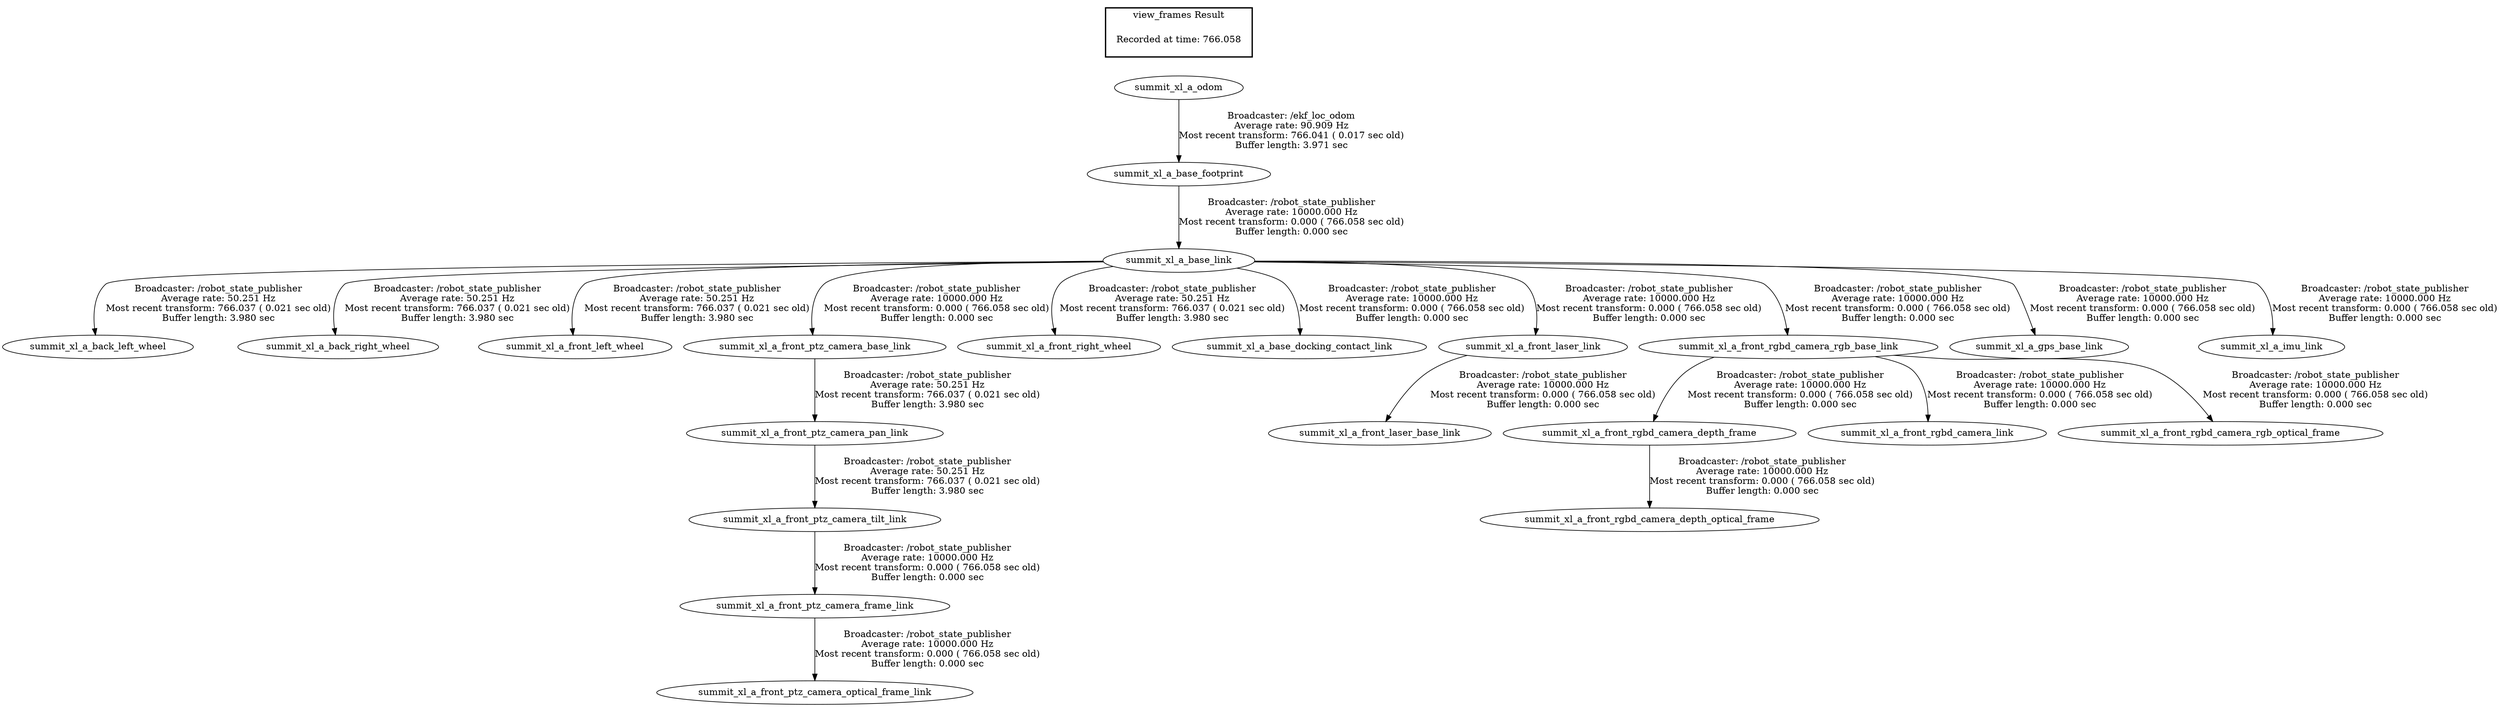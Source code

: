 digraph G {
"summit_xl_a_base_link" -> "summit_xl_a_back_left_wheel"[label="Broadcaster: /robot_state_publisher\nAverage rate: 50.251 Hz\nMost recent transform: 766.037 ( 0.021 sec old)\nBuffer length: 3.980 sec\n"];
"summit_xl_a_base_footprint" -> "summit_xl_a_base_link"[label="Broadcaster: /robot_state_publisher\nAverage rate: 10000.000 Hz\nMost recent transform: 0.000 ( 766.058 sec old)\nBuffer length: 0.000 sec\n"];
"summit_xl_a_base_link" -> "summit_xl_a_back_right_wheel"[label="Broadcaster: /robot_state_publisher\nAverage rate: 50.251 Hz\nMost recent transform: 766.037 ( 0.021 sec old)\nBuffer length: 3.980 sec\n"];
"summit_xl_a_base_link" -> "summit_xl_a_front_left_wheel"[label="Broadcaster: /robot_state_publisher\nAverage rate: 50.251 Hz\nMost recent transform: 766.037 ( 0.021 sec old)\nBuffer length: 3.980 sec\n"];
"summit_xl_a_front_ptz_camera_base_link" -> "summit_xl_a_front_ptz_camera_pan_link"[label="Broadcaster: /robot_state_publisher\nAverage rate: 50.251 Hz\nMost recent transform: 766.037 ( 0.021 sec old)\nBuffer length: 3.980 sec\n"];
"summit_xl_a_base_link" -> "summit_xl_a_front_ptz_camera_base_link"[label="Broadcaster: /robot_state_publisher\nAverage rate: 10000.000 Hz\nMost recent transform: 0.000 ( 766.058 sec old)\nBuffer length: 0.000 sec\n"];
"summit_xl_a_front_ptz_camera_pan_link" -> "summit_xl_a_front_ptz_camera_tilt_link"[label="Broadcaster: /robot_state_publisher\nAverage rate: 50.251 Hz\nMost recent transform: 766.037 ( 0.021 sec old)\nBuffer length: 3.980 sec\n"];
"summit_xl_a_base_link" -> "summit_xl_a_front_right_wheel"[label="Broadcaster: /robot_state_publisher\nAverage rate: 50.251 Hz\nMost recent transform: 766.037 ( 0.021 sec old)\nBuffer length: 3.980 sec\n"];
"summit_xl_a_base_link" -> "summit_xl_a_base_docking_contact_link"[label="Broadcaster: /robot_state_publisher\nAverage rate: 10000.000 Hz\nMost recent transform: 0.000 ( 766.058 sec old)\nBuffer length: 0.000 sec\n"];
"summit_xl_a_odom" -> "summit_xl_a_base_footprint"[label="Broadcaster: /ekf_loc_odom\nAverage rate: 90.909 Hz\nMost recent transform: 766.041 ( 0.017 sec old)\nBuffer length: 3.971 sec\n"];
"summit_xl_a_front_laser_link" -> "summit_xl_a_front_laser_base_link"[label="Broadcaster: /robot_state_publisher\nAverage rate: 10000.000 Hz\nMost recent transform: 0.000 ( 766.058 sec old)\nBuffer length: 0.000 sec\n"];
"summit_xl_a_base_link" -> "summit_xl_a_front_laser_link"[label="Broadcaster: /robot_state_publisher\nAverage rate: 10000.000 Hz\nMost recent transform: 0.000 ( 766.058 sec old)\nBuffer length: 0.000 sec\n"];
"summit_xl_a_front_ptz_camera_tilt_link" -> "summit_xl_a_front_ptz_camera_frame_link"[label="Broadcaster: /robot_state_publisher\nAverage rate: 10000.000 Hz\nMost recent transform: 0.000 ( 766.058 sec old)\nBuffer length: 0.000 sec\n"];
"summit_xl_a_front_ptz_camera_frame_link" -> "summit_xl_a_front_ptz_camera_optical_frame_link"[label="Broadcaster: /robot_state_publisher\nAverage rate: 10000.000 Hz\nMost recent transform: 0.000 ( 766.058 sec old)\nBuffer length: 0.000 sec\n"];
"summit_xl_a_front_rgbd_camera_rgb_base_link" -> "summit_xl_a_front_rgbd_camera_depth_frame"[label="Broadcaster: /robot_state_publisher\nAverage rate: 10000.000 Hz\nMost recent transform: 0.000 ( 766.058 sec old)\nBuffer length: 0.000 sec\n"];
"summit_xl_a_base_link" -> "summit_xl_a_front_rgbd_camera_rgb_base_link"[label="Broadcaster: /robot_state_publisher\nAverage rate: 10000.000 Hz\nMost recent transform: 0.000 ( 766.058 sec old)\nBuffer length: 0.000 sec\n"];
"summit_xl_a_front_rgbd_camera_depth_frame" -> "summit_xl_a_front_rgbd_camera_depth_optical_frame"[label="Broadcaster: /robot_state_publisher\nAverage rate: 10000.000 Hz\nMost recent transform: 0.000 ( 766.058 sec old)\nBuffer length: 0.000 sec\n"];
"summit_xl_a_front_rgbd_camera_rgb_base_link" -> "summit_xl_a_front_rgbd_camera_link"[label="Broadcaster: /robot_state_publisher\nAverage rate: 10000.000 Hz\nMost recent transform: 0.000 ( 766.058 sec old)\nBuffer length: 0.000 sec\n"];
"summit_xl_a_front_rgbd_camera_rgb_base_link" -> "summit_xl_a_front_rgbd_camera_rgb_optical_frame"[label="Broadcaster: /robot_state_publisher\nAverage rate: 10000.000 Hz\nMost recent transform: 0.000 ( 766.058 sec old)\nBuffer length: 0.000 sec\n"];
"summit_xl_a_base_link" -> "summit_xl_a_gps_base_link"[label="Broadcaster: /robot_state_publisher\nAverage rate: 10000.000 Hz\nMost recent transform: 0.000 ( 766.058 sec old)\nBuffer length: 0.000 sec\n"];
"summit_xl_a_base_link" -> "summit_xl_a_imu_link"[label="Broadcaster: /robot_state_publisher\nAverage rate: 10000.000 Hz\nMost recent transform: 0.000 ( 766.058 sec old)\nBuffer length: 0.000 sec\n"];
edge [style=invis];
 subgraph cluster_legend { style=bold; color=black; label ="view_frames Result";
"Recorded at time: 766.058"[ shape=plaintext ] ;
 }->"summit_xl_a_odom";
}